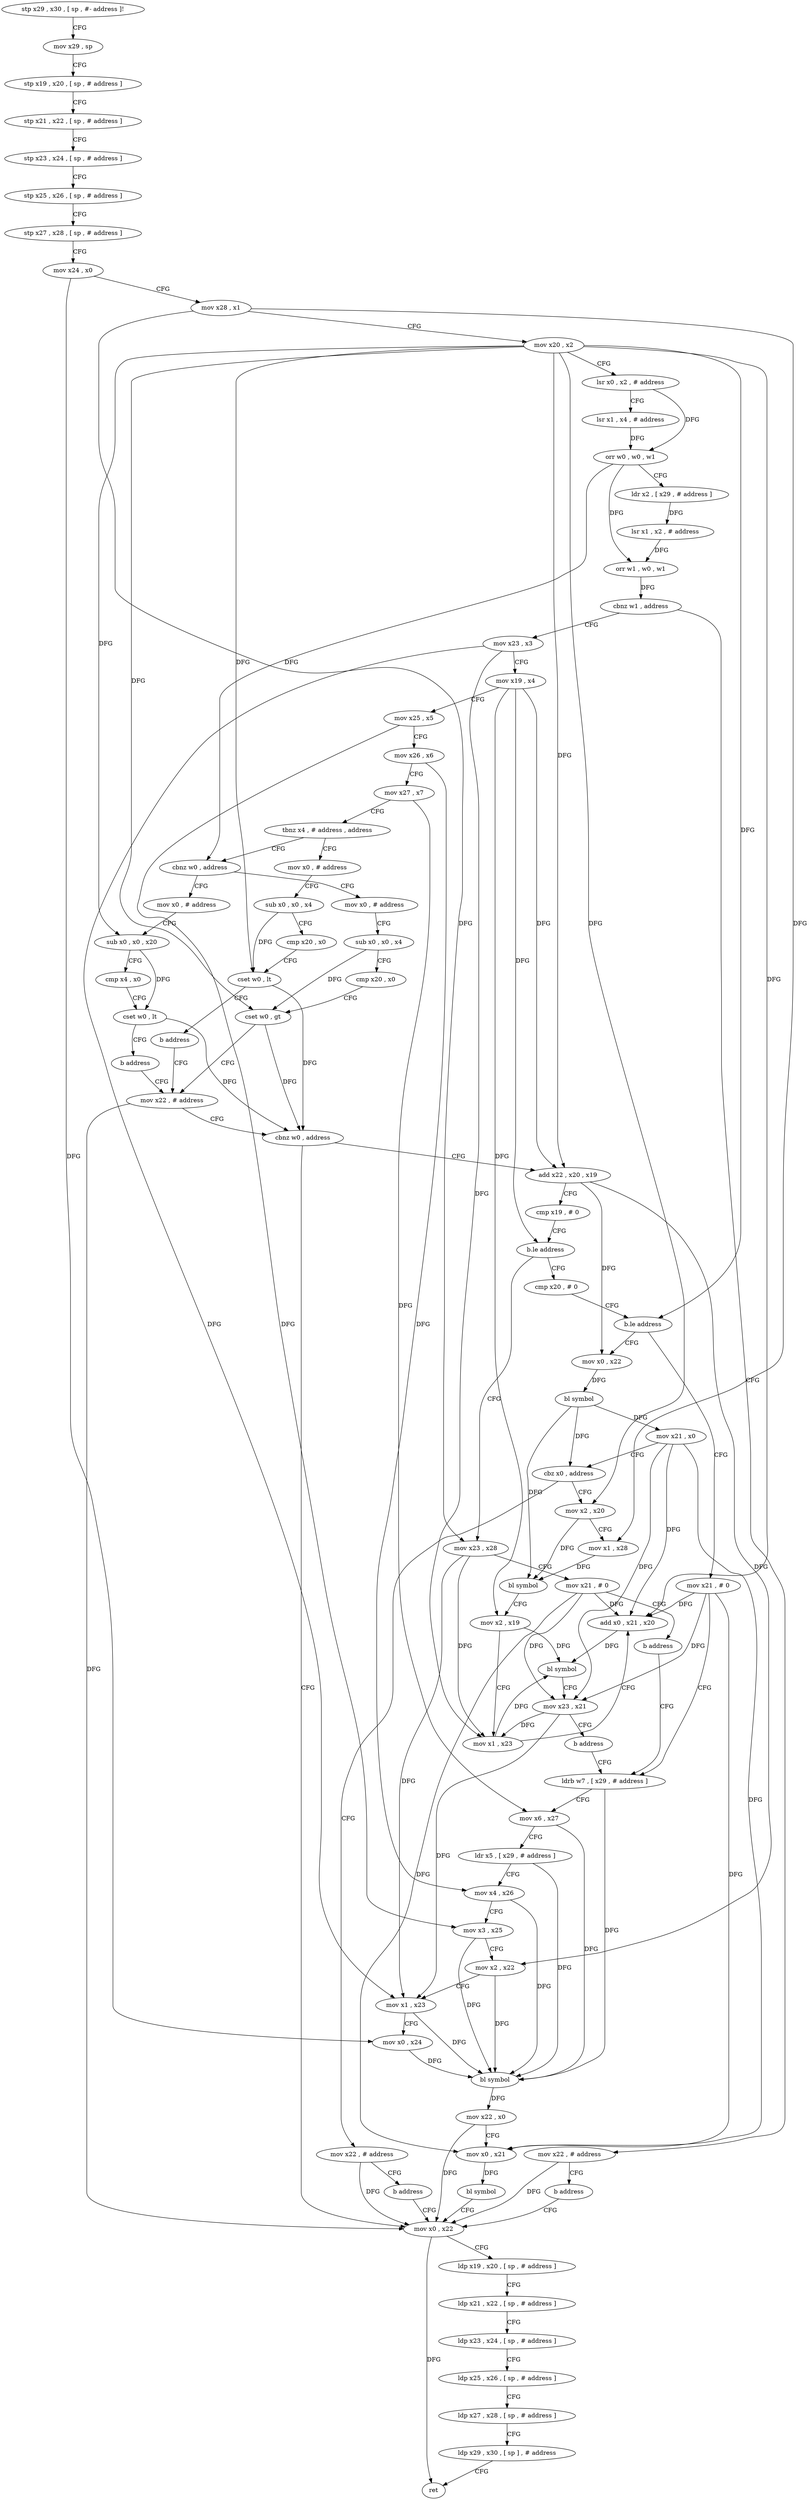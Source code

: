 digraph "func" {
"4368696" [label = "stp x29 , x30 , [ sp , #- address ]!" ]
"4368700" [label = "mov x29 , sp" ]
"4368704" [label = "stp x19 , x20 , [ sp , # address ]" ]
"4368708" [label = "stp x21 , x22 , [ sp , # address ]" ]
"4368712" [label = "stp x23 , x24 , [ sp , # address ]" ]
"4368716" [label = "stp x25 , x26 , [ sp , # address ]" ]
"4368720" [label = "stp x27 , x28 , [ sp , # address ]" ]
"4368724" [label = "mov x24 , x0" ]
"4368728" [label = "mov x28 , x1" ]
"4368732" [label = "mov x20 , x2" ]
"4368736" [label = "lsr x0 , x2 , # address" ]
"4368740" [label = "lsr x1 , x4 , # address" ]
"4368744" [label = "orr w0 , w0 , w1" ]
"4368748" [label = "ldr x2 , [ x29 , # address ]" ]
"4368752" [label = "lsr x1 , x2 , # address" ]
"4368756" [label = "orr w1 , w0 , w1" ]
"4368760" [label = "cbnz w1 , address" ]
"4369024" [label = "mov x22 , # address" ]
"4368764" [label = "mov x23 , x3" ]
"4369028" [label = "b address" ]
"4368992" [label = "mov x0 , x22" ]
"4368768" [label = "mov x19 , x4" ]
"4368772" [label = "mov x25 , x5" ]
"4368776" [label = "mov x26 , x6" ]
"4368780" [label = "mov x27 , x7" ]
"4368784" [label = "tbnz x4 , # address , address" ]
"4368888" [label = "mov x0 , # address" ]
"4368788" [label = "cbnz w0 , address" ]
"4368996" [label = "ldp x19 , x20 , [ sp , # address ]" ]
"4369000" [label = "ldp x21 , x22 , [ sp , # address ]" ]
"4369004" [label = "ldp x23 , x24 , [ sp , # address ]" ]
"4369008" [label = "ldp x25 , x26 , [ sp , # address ]" ]
"4369012" [label = "ldp x27 , x28 , [ sp , # address ]" ]
"4369016" [label = "ldp x29 , x30 , [ sp ] , # address" ]
"4369020" [label = "ret" ]
"4368892" [label = "sub x0 , x0 , x4" ]
"4368896" [label = "cmp x20 , x0" ]
"4368900" [label = "cset w0 , lt" ]
"4368904" [label = "b address" ]
"4368808" [label = "mov x22 , # address" ]
"4368908" [label = "mov x0 , # address" ]
"4368792" [label = "mov x0 , # address" ]
"4368812" [label = "cbnz w0 , address" ]
"4368816" [label = "add x22 , x20 , x19" ]
"4368912" [label = "sub x0 , x0 , x20" ]
"4368916" [label = "cmp x4 , x0" ]
"4368920" [label = "cset w0 , lt" ]
"4368924" [label = "b address" ]
"4368796" [label = "sub x0 , x0 , x4" ]
"4368800" [label = "cmp x20 , x0" ]
"4368804" [label = "cset w0 , gt" ]
"4368820" [label = "cmp x19 , # 0" ]
"4368824" [label = "b.le address" ]
"4368928" [label = "mov x23 , x28" ]
"4368828" [label = "cmp x20 , # 0" ]
"4368932" [label = "mov x21 , # 0" ]
"4368936" [label = "b address" ]
"4368944" [label = "ldrb w7 , [ x29 , # address ]" ]
"4368832" [label = "b.le address" ]
"4368940" [label = "mov x21 , # 0" ]
"4368836" [label = "mov x0 , x22" ]
"4368948" [label = "mov x6 , x27" ]
"4368952" [label = "ldr x5 , [ x29 , # address ]" ]
"4368956" [label = "mov x4 , x26" ]
"4368960" [label = "mov x3 , x25" ]
"4368964" [label = "mov x2 , x22" ]
"4368968" [label = "mov x1 , x23" ]
"4368972" [label = "mov x0 , x24" ]
"4368976" [label = "bl symbol" ]
"4368980" [label = "mov x22 , x0" ]
"4368984" [label = "mov x0 , x21" ]
"4368988" [label = "bl symbol" ]
"4368840" [label = "bl symbol" ]
"4368844" [label = "mov x21 , x0" ]
"4368848" [label = "cbz x0 , address" ]
"4369032" [label = "mov x22 , # address" ]
"4368852" [label = "mov x2 , x20" ]
"4369036" [label = "b address" ]
"4368856" [label = "mov x1 , x28" ]
"4368860" [label = "bl symbol" ]
"4368864" [label = "mov x2 , x19" ]
"4368868" [label = "mov x1 , x23" ]
"4368872" [label = "add x0 , x21 , x20" ]
"4368876" [label = "bl symbol" ]
"4368880" [label = "mov x23 , x21" ]
"4368884" [label = "b address" ]
"4368696" -> "4368700" [ label = "CFG" ]
"4368700" -> "4368704" [ label = "CFG" ]
"4368704" -> "4368708" [ label = "CFG" ]
"4368708" -> "4368712" [ label = "CFG" ]
"4368712" -> "4368716" [ label = "CFG" ]
"4368716" -> "4368720" [ label = "CFG" ]
"4368720" -> "4368724" [ label = "CFG" ]
"4368724" -> "4368728" [ label = "CFG" ]
"4368724" -> "4368972" [ label = "DFG" ]
"4368728" -> "4368732" [ label = "CFG" ]
"4368728" -> "4368928" [ label = "DFG" ]
"4368728" -> "4368856" [ label = "DFG" ]
"4368732" -> "4368736" [ label = "CFG" ]
"4368732" -> "4368900" [ label = "DFG" ]
"4368732" -> "4368912" [ label = "DFG" ]
"4368732" -> "4368804" [ label = "DFG" ]
"4368732" -> "4368816" [ label = "DFG" ]
"4368732" -> "4368832" [ label = "DFG" ]
"4368732" -> "4368852" [ label = "DFG" ]
"4368732" -> "4368872" [ label = "DFG" ]
"4368736" -> "4368740" [ label = "CFG" ]
"4368736" -> "4368744" [ label = "DFG" ]
"4368740" -> "4368744" [ label = "DFG" ]
"4368744" -> "4368748" [ label = "CFG" ]
"4368744" -> "4368756" [ label = "DFG" ]
"4368744" -> "4368788" [ label = "DFG" ]
"4368748" -> "4368752" [ label = "DFG" ]
"4368752" -> "4368756" [ label = "DFG" ]
"4368756" -> "4368760" [ label = "DFG" ]
"4368760" -> "4369024" [ label = "CFG" ]
"4368760" -> "4368764" [ label = "CFG" ]
"4369024" -> "4369028" [ label = "CFG" ]
"4369024" -> "4368992" [ label = "DFG" ]
"4368764" -> "4368768" [ label = "CFG" ]
"4368764" -> "4368968" [ label = "DFG" ]
"4368764" -> "4368868" [ label = "DFG" ]
"4369028" -> "4368992" [ label = "CFG" ]
"4368992" -> "4368996" [ label = "CFG" ]
"4368992" -> "4369020" [ label = "DFG" ]
"4368768" -> "4368772" [ label = "CFG" ]
"4368768" -> "4368816" [ label = "DFG" ]
"4368768" -> "4368824" [ label = "DFG" ]
"4368768" -> "4368864" [ label = "DFG" ]
"4368772" -> "4368776" [ label = "CFG" ]
"4368772" -> "4368960" [ label = "DFG" ]
"4368776" -> "4368780" [ label = "CFG" ]
"4368776" -> "4368956" [ label = "DFG" ]
"4368780" -> "4368784" [ label = "CFG" ]
"4368780" -> "4368948" [ label = "DFG" ]
"4368784" -> "4368888" [ label = "CFG" ]
"4368784" -> "4368788" [ label = "CFG" ]
"4368888" -> "4368892" [ label = "CFG" ]
"4368788" -> "4368908" [ label = "CFG" ]
"4368788" -> "4368792" [ label = "CFG" ]
"4368996" -> "4369000" [ label = "CFG" ]
"4369000" -> "4369004" [ label = "CFG" ]
"4369004" -> "4369008" [ label = "CFG" ]
"4369008" -> "4369012" [ label = "CFG" ]
"4369012" -> "4369016" [ label = "CFG" ]
"4369016" -> "4369020" [ label = "CFG" ]
"4368892" -> "4368896" [ label = "CFG" ]
"4368892" -> "4368900" [ label = "DFG" ]
"4368896" -> "4368900" [ label = "CFG" ]
"4368900" -> "4368904" [ label = "CFG" ]
"4368900" -> "4368812" [ label = "DFG" ]
"4368904" -> "4368808" [ label = "CFG" ]
"4368808" -> "4368812" [ label = "CFG" ]
"4368808" -> "4368992" [ label = "DFG" ]
"4368908" -> "4368912" [ label = "CFG" ]
"4368792" -> "4368796" [ label = "CFG" ]
"4368812" -> "4368992" [ label = "CFG" ]
"4368812" -> "4368816" [ label = "CFG" ]
"4368816" -> "4368820" [ label = "CFG" ]
"4368816" -> "4368964" [ label = "DFG" ]
"4368816" -> "4368836" [ label = "DFG" ]
"4368912" -> "4368916" [ label = "CFG" ]
"4368912" -> "4368920" [ label = "DFG" ]
"4368916" -> "4368920" [ label = "CFG" ]
"4368920" -> "4368924" [ label = "CFG" ]
"4368920" -> "4368812" [ label = "DFG" ]
"4368924" -> "4368808" [ label = "CFG" ]
"4368796" -> "4368800" [ label = "CFG" ]
"4368796" -> "4368804" [ label = "DFG" ]
"4368800" -> "4368804" [ label = "CFG" ]
"4368804" -> "4368808" [ label = "CFG" ]
"4368804" -> "4368812" [ label = "DFG" ]
"4368820" -> "4368824" [ label = "CFG" ]
"4368824" -> "4368928" [ label = "CFG" ]
"4368824" -> "4368828" [ label = "CFG" ]
"4368928" -> "4368932" [ label = "CFG" ]
"4368928" -> "4368968" [ label = "DFG" ]
"4368928" -> "4368868" [ label = "DFG" ]
"4368828" -> "4368832" [ label = "CFG" ]
"4368932" -> "4368936" [ label = "CFG" ]
"4368932" -> "4368984" [ label = "DFG" ]
"4368932" -> "4368872" [ label = "DFG" ]
"4368932" -> "4368880" [ label = "DFG" ]
"4368936" -> "4368944" [ label = "CFG" ]
"4368944" -> "4368948" [ label = "CFG" ]
"4368944" -> "4368976" [ label = "DFG" ]
"4368832" -> "4368940" [ label = "CFG" ]
"4368832" -> "4368836" [ label = "CFG" ]
"4368940" -> "4368944" [ label = "CFG" ]
"4368940" -> "4368984" [ label = "DFG" ]
"4368940" -> "4368872" [ label = "DFG" ]
"4368940" -> "4368880" [ label = "DFG" ]
"4368836" -> "4368840" [ label = "DFG" ]
"4368948" -> "4368952" [ label = "CFG" ]
"4368948" -> "4368976" [ label = "DFG" ]
"4368952" -> "4368956" [ label = "CFG" ]
"4368952" -> "4368976" [ label = "DFG" ]
"4368956" -> "4368960" [ label = "CFG" ]
"4368956" -> "4368976" [ label = "DFG" ]
"4368960" -> "4368964" [ label = "CFG" ]
"4368960" -> "4368976" [ label = "DFG" ]
"4368964" -> "4368968" [ label = "CFG" ]
"4368964" -> "4368976" [ label = "DFG" ]
"4368968" -> "4368972" [ label = "CFG" ]
"4368968" -> "4368976" [ label = "DFG" ]
"4368972" -> "4368976" [ label = "DFG" ]
"4368976" -> "4368980" [ label = "DFG" ]
"4368980" -> "4368984" [ label = "CFG" ]
"4368980" -> "4368992" [ label = "DFG" ]
"4368984" -> "4368988" [ label = "DFG" ]
"4368988" -> "4368992" [ label = "CFG" ]
"4368840" -> "4368844" [ label = "DFG" ]
"4368840" -> "4368848" [ label = "DFG" ]
"4368840" -> "4368860" [ label = "DFG" ]
"4368844" -> "4368848" [ label = "CFG" ]
"4368844" -> "4368984" [ label = "DFG" ]
"4368844" -> "4368872" [ label = "DFG" ]
"4368844" -> "4368880" [ label = "DFG" ]
"4368848" -> "4369032" [ label = "CFG" ]
"4368848" -> "4368852" [ label = "CFG" ]
"4369032" -> "4369036" [ label = "CFG" ]
"4369032" -> "4368992" [ label = "DFG" ]
"4368852" -> "4368856" [ label = "CFG" ]
"4368852" -> "4368860" [ label = "DFG" ]
"4369036" -> "4368992" [ label = "CFG" ]
"4368856" -> "4368860" [ label = "DFG" ]
"4368860" -> "4368864" [ label = "CFG" ]
"4368864" -> "4368868" [ label = "CFG" ]
"4368864" -> "4368876" [ label = "DFG" ]
"4368868" -> "4368872" [ label = "CFG" ]
"4368868" -> "4368876" [ label = "DFG" ]
"4368872" -> "4368876" [ label = "DFG" ]
"4368876" -> "4368880" [ label = "CFG" ]
"4368880" -> "4368884" [ label = "CFG" ]
"4368880" -> "4368968" [ label = "DFG" ]
"4368880" -> "4368868" [ label = "DFG" ]
"4368884" -> "4368944" [ label = "CFG" ]
}
